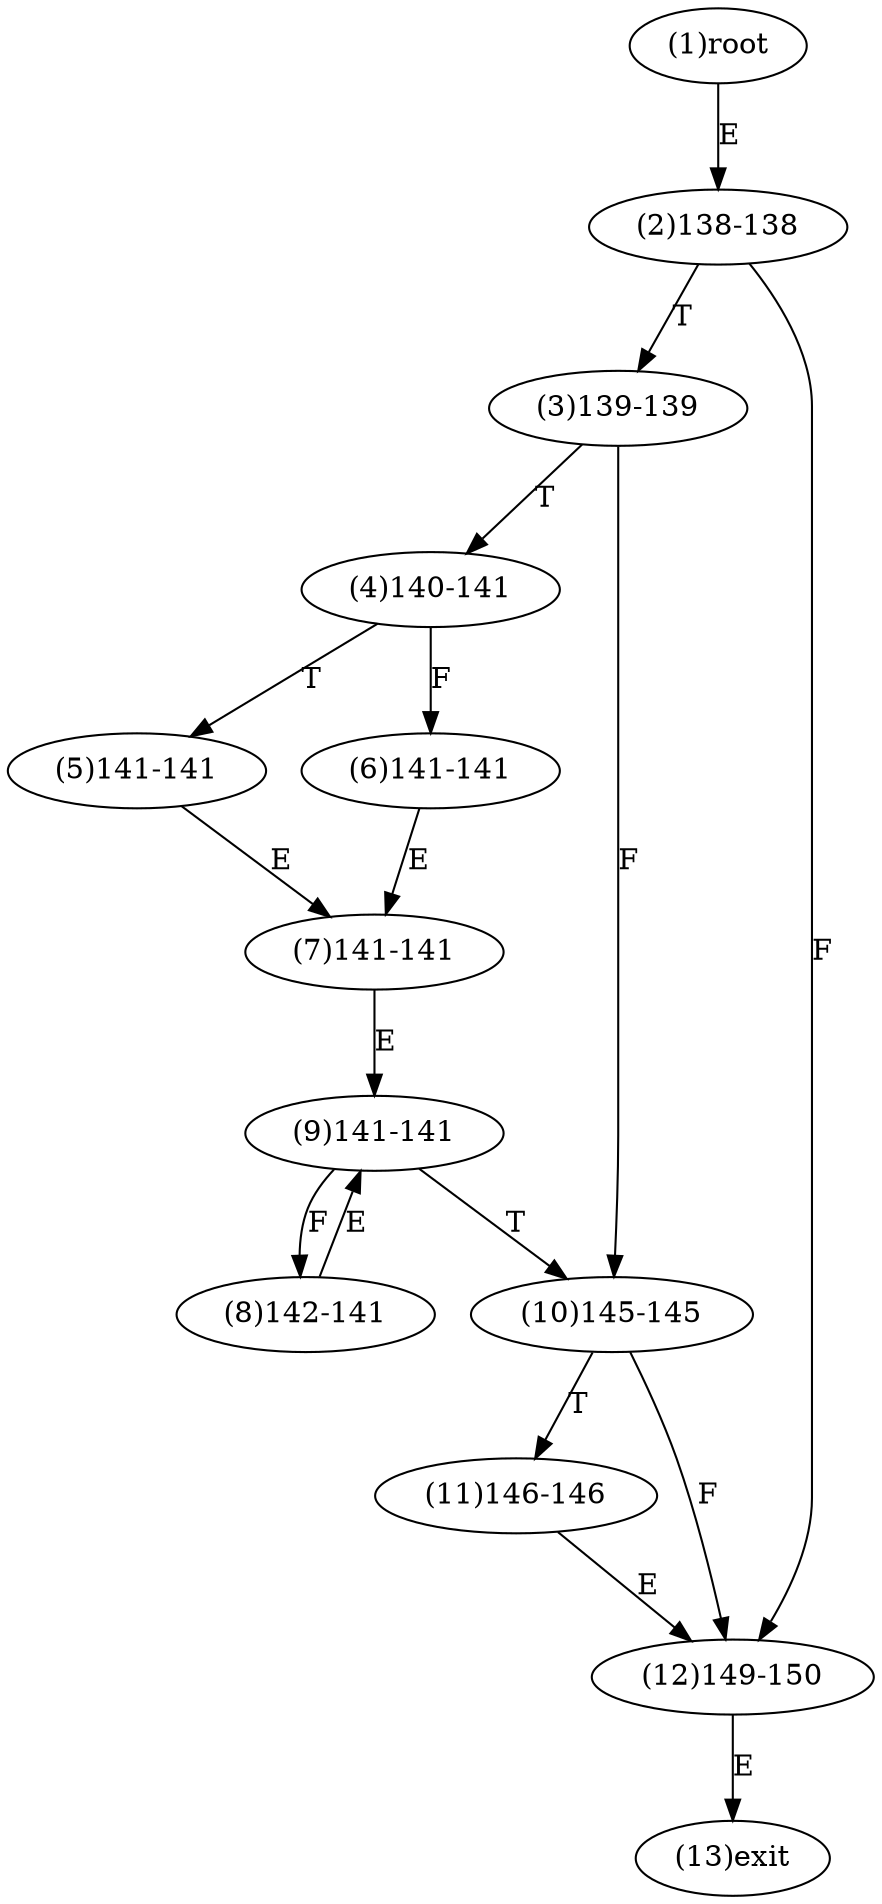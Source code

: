 digraph "" { 
1[ label="(1)root"];
2[ label="(2)138-138"];
3[ label="(3)139-139"];
4[ label="(4)140-141"];
5[ label="(5)141-141"];
6[ label="(6)141-141"];
7[ label="(7)141-141"];
8[ label="(8)142-141"];
9[ label="(9)141-141"];
10[ label="(10)145-145"];
11[ label="(11)146-146"];
12[ label="(12)149-150"];
13[ label="(13)exit"];
1->2[ label="E"];
2->12[ label="F"];
2->3[ label="T"];
3->10[ label="F"];
3->4[ label="T"];
4->6[ label="F"];
4->5[ label="T"];
5->7[ label="E"];
6->7[ label="E"];
7->9[ label="E"];
8->9[ label="E"];
9->8[ label="F"];
9->10[ label="T"];
10->12[ label="F"];
10->11[ label="T"];
11->12[ label="E"];
12->13[ label="E"];
}